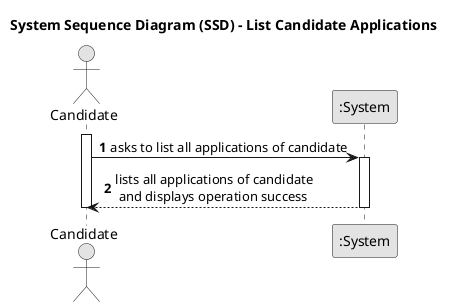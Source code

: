 @startuml
skinparam monochrome true
skinparam packageStyle rectangle
skinparam shadowing false

title System Sequence Diagram (SSD) - List Candidate Applications

autonumber

actor Candidate as CA
participant ":System" as System

activate CA

    CA -> System : asks to list all applications of candidate
    activate System

       System --> CA : lists all applications of candidate \n and displays operation success

    deactivate System

deactivate CA

@enduml